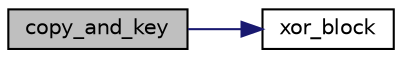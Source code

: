 digraph "copy_and_key"
{
 // INTERACTIVE_SVG=YES
 // LATEX_PDF_SIZE
  edge [fontname="Helvetica",fontsize="10",labelfontname="Helvetica",labelfontsize="10"];
  node [fontname="Helvetica",fontsize="10",shape=record];
  rankdir="LR";
  Node1 [label="copy_and_key",height=0.2,width=0.4,color="black", fillcolor="grey75", style="filled", fontcolor="black",tooltip=" "];
  Node1 -> Node2 [color="midnightblue",fontsize="10",style="solid",fontname="Helvetica"];
  Node2 [label="xor_block",height=0.2,width=0.4,color="black", fillcolor="white", style="filled",URL="$dd/d34/aes_8c.html#aafcd677b2384ebb1d46cf3dec70d3707",tooltip=" "];
}
